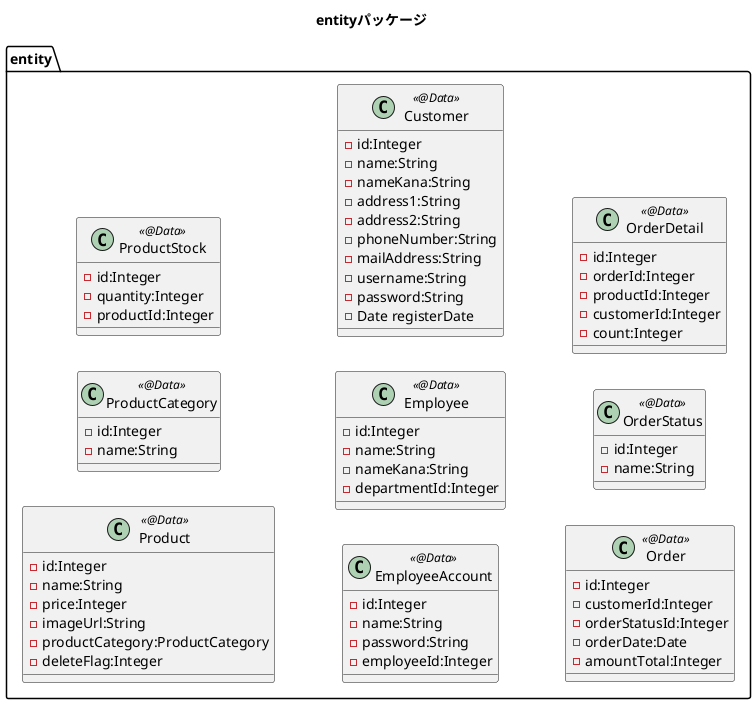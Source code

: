 @startuml

title entityパッケージ
left to right direction

package entity{
    class Product<<@Data>>{
        - id:Integer 
        - name:String 
        - price:Integer
        - imageUrl:String
        - productCategory:ProductCategory 
        - deleteFlag:Integer
    }
    class ProductCategory<<@Data>>{
        - id:Integer
        - name:String
    }
    class ProductStock<<@Data>>{
        - id:Integer
        - quantity:Integer
        - productId:Integer
    }
    class EmployeeAccount<<@Data>>{
        - id:Integer
        - name:String
        - password:String
        - employeeId:Integer
    }
    class Employee<<@Data>>{
        - id:Integer
        - name:String
        - nameKana:String
        - departmentId:Integer
    }
    class Customer<<@Data>>{
        - id:Integer
        - name:String
        - nameKana:String
        - address1:String
        - address2:String
        - phoneNumber:String
        - mailAddress:String
        - username:String
        - password:String
        - Date registerDate
    }
    class Order<<@Data>>{
        - id:Integer
        - customerId:Integer
        - orderStatusId:Integer
        - orderDate:Date
        - amountTotal:Integer
    }
    class OrderStatus<<@Data>>{
        - id:Integer
        - name:String
    }
    class OrderDetail<<@Data>>{
        - id:Integer
        - orderId:Integer
        - productId:Integer
        - customerId:Integer
        - count:Integer
    }
}
@enduml